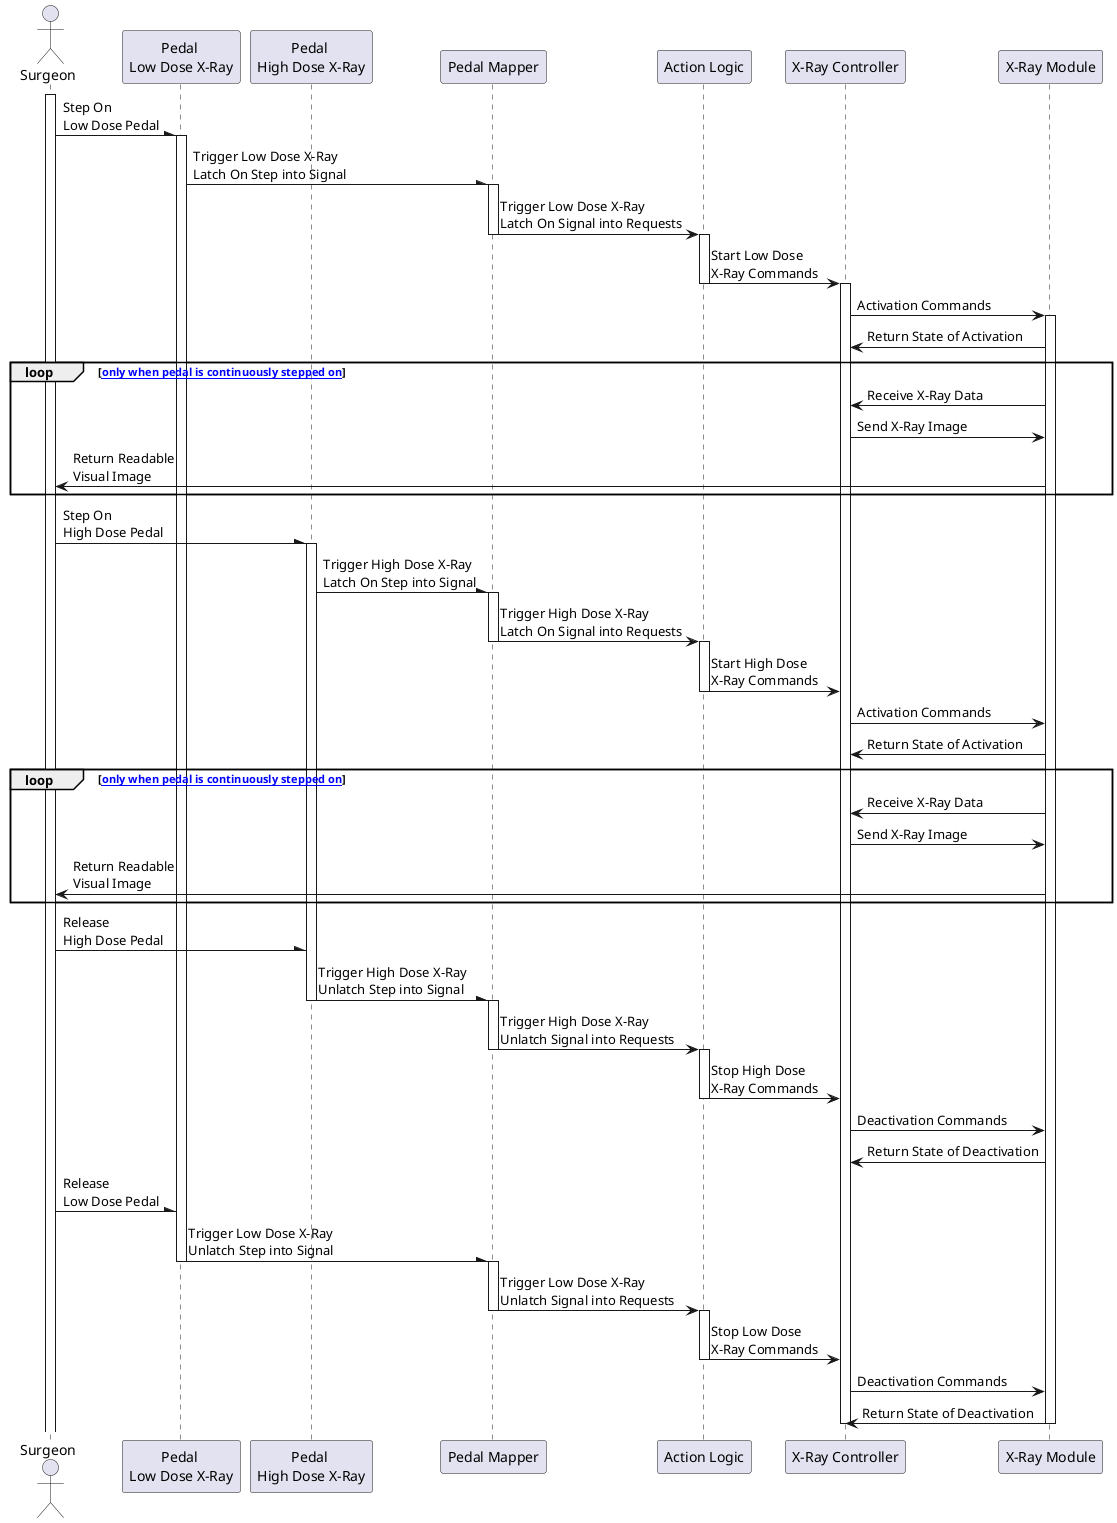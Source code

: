 @startuml sequence-pedal-2

actor "Surgeon" as actor_surgeon
activate actor_surgeon
participant "Pedal \nLow Dose X-Ray" as participant_pedal_low
participant "Pedal \nHigh Dose X-Ray" as participant_pedal_high
participant "Pedal Mapper" as participant_pedal_mapper

participant "Action Logic" as participant_act_log
participant "X-Ray Controller" as participant_xray_control

participant "X-Ray Module" as participant_xray_module
'participant "X-Ray Tube" as participant_xray_tube
'participant "Table" as participant_table
'participant "X-Ray Detector" as participant_xray_detector
'participant "Image Processor" as participant_image_proc
'participant "Screen" as participant_screen

' Design Part 1A - Start from Surgeon to Pedal Mapper
actor_surgeon -\ participant_pedal_low: Step On \nLow Dose Pedal
activate participant_pedal_low
participant_pedal_low -\ participant_pedal_mapper: Trigger Low Dose X-Ray \nLatch On Step into Signal
activate participant_pedal_mapper
participant_pedal_mapper -> participant_act_log: Trigger Low Dose X-Ray \nLatch On Signal into Requests
deactivate participant_pedal_mapper
' Design Part 1A - End of Pedal Mapper

' Design Part 2A - Activation Commands Onwards
activate participant_act_log
participant_act_log -> participant_xray_control: Start Low Dose \nX-Ray Commands
deactivate participant_act_log
activate participant_xray_control

participant_xray_control -> participant_xray_module: Activation Commands
activate participant_xray_module
'participant_xray_control -\ participant_xray_detector: Activation Commands
'activate participant_xray_detector
'participant_xray_control -\ participant_screen: Activation Commands
'activate participant_screen
'
'participant_xray_control /- participant_screen: Return State of Activation
''deactivate participant_screen
'participant_xray_control /- participant_xray_detector: Return State of Activation
''deactivate participant_xray_detector
participant_xray_control <- participant_xray_module: Return State of Activation
''deactivate participant_xray_tube

loop [[loop only when pedal is continuously stepped on]]
'participant_xray_tube -> participant_table: Send \nLow-Dose X-Ray
'activate participant_table
'participant_table -> participant_xray_detector: Receive Beamed \nLow-Dose X-Ray
'deactivate participant_table
participant_xray_control <- participant_xray_module: Receive X-Ray Data
participant_xray_control -> participant_xray_module: Send X-Ray Image
'activate participant_image_proc
'participant_image_proc -> participant_screen: Send Readable \nVisual Image
'deactivate participant_image_proc
actor_surgeon <- participant_xray_module: Return Readable \nVisual Image
end
' Design Part 2A - End of Activation Commands

' Design Part 1B - Start from Surgeon to Pedal Mapper
actor_surgeon -\ participant_pedal_high: Step On \nHigh Dose Pedal
activate participant_pedal_high
participant_pedal_high -\ participant_pedal_mapper: Trigger High Dose X-Ray \nLatch On Step into Signal
activate participant_pedal_mapper
participant_pedal_mapper -> participant_act_log: Trigger High Dose X-Ray \nLatch On Signal into Requests
deactivate participant_pedal_mapper
' Design Part 1B - End of Pedal Mapper

' Design Part 2B - Activation Commands Onwards
activate participant_act_log
participant_act_log -> participant_xray_control: Start High Dose \nX-Ray Commands
deactivate participant_act_log
'activate participant_xray_control

participant_xray_control -> participant_xray_module: Activation Commands
'activate participant_xray_module
'participant_xray_control -\ participant_xray_detector: Activation Commands
'activate participant_xray_detector
'participant_xray_control -\ participant_screen: Activation Commands
'activate participant_screen
'
'participant_xray_control /- participant_screen: Return State of Activation
''deactivate participant_screen
'participant_xray_control /- participant_xray_detector: Return State of Activation
''deactivate participant_xray_detector
participant_xray_control <- participant_xray_module: Return State of Activation
''deactivate participant_xray_tube

loop [[loop only when pedal is continuously stepped on]]
'participant_xray_tube -> participant_table: Send \nLow-Dose X-Ray
'activate participant_table
'participant_table -> participant_xray_detector: Receive Beamed \nLow-Dose X-Ray
'deactivate participant_table
participant_xray_control <- participant_xray_module: Receive X-Ray Data
participant_xray_control -> participant_xray_module: Send X-Ray Image
'activate participant_image_proc
'participant_image_proc -> participant_screen: Send Readable \nVisual Image
'deactivate participant_image_proc
actor_surgeon <- participant_xray_module: Return Readable \nVisual Image
end
' Design Part 2B - End of Activation Commands

' Design Part 3B - Start from Surgeon to Pedal Mapper
actor_surgeon -\ participant_pedal_high: Release \nHigh Dose Pedal
participant_pedal_high -\ participant_pedal_mapper: Trigger High Dose X-Ray \nUnlatch Step into Signal
deactivate participant_pedal_high
activate participant_pedal_mapper
participant_pedal_mapper -> participant_act_log: Trigger High Dose X-Ray \nUnlatch Signal into Requests
deactivate participant_pedal_mapper
' Design Part 3B - End of Pedal Mapper

' Design Part 4B - Deactivation Commands Onwards
activate participant_act_log
participant_act_log -> participant_xray_control: Stop High Dose \nX-Ray Commands
deactivate participant_act_log

participant_xray_control -> participant_xray_module: Deactivation Commands
''activate participant_xray_tube
'participant_xray_control -\ participant_xray_detector: Deactivation Commands
''activate participant_xray_detector
'participant_xray_control -\ participant_screen: Deactivation Commands
''activate participant_screen

participant_xray_control <- participant_xray_module: Return State of Deactivation
'deactivate participant_xray_module
'participant_xray_control /- participant_xray_detector: Return State of Deactivation
'deactivate participant_xray_detector
'participant_xray_control /- participant_screen: Return State of Deactivation
'deactivate participant_screen
'deactivate participant_xray_control
'activate participant_xray_control

' Design Part 3A - Start from Surgeon to Pedal Mapper
actor_surgeon -\ participant_pedal_low: Release \nLow Dose Pedal
participant_pedal_low -\ participant_pedal_mapper: Trigger Low Dose X-Ray \nUnlatch Step into Signal
deactivate participant_pedal_low
activate participant_pedal_mapper
participant_pedal_mapper -> participant_act_log: Trigger Low Dose X-Ray \nUnlatch Signal into Requests
deactivate participant_pedal_mapper
' Design Part 3A - End of Pedal Mapper

' Design Part 4A - Deactivation Commands Onwards
activate participant_act_log
participant_act_log -> participant_xray_control: Stop Low Dose \nX-Ray Commands
deactivate participant_act_log
'activate participant_xray_control

participant_xray_control -> participant_xray_module: Deactivation Commands
''activate participant_xray_tube
'participant_xray_control -\ participant_xray_detector: Deactivation Commands
''activate participant_xray_detector
'participant_xray_control -\ participant_screen: Deactivation Commands
''activate participant_screen

participant_xray_control <- participant_xray_module: Return State of Deactivation
deactivate participant_xray_module
'participant_xray_control /- participant_xray_detector: Return State of Deactivation
'deactivate participant_xray_detector
'participant_xray_control /- participant_screen: Return State of Deactivation
'deactivate participant_screen
deactivate participant_xray_control
' Design Part 4A - End of Deactivation Commands

@enduml